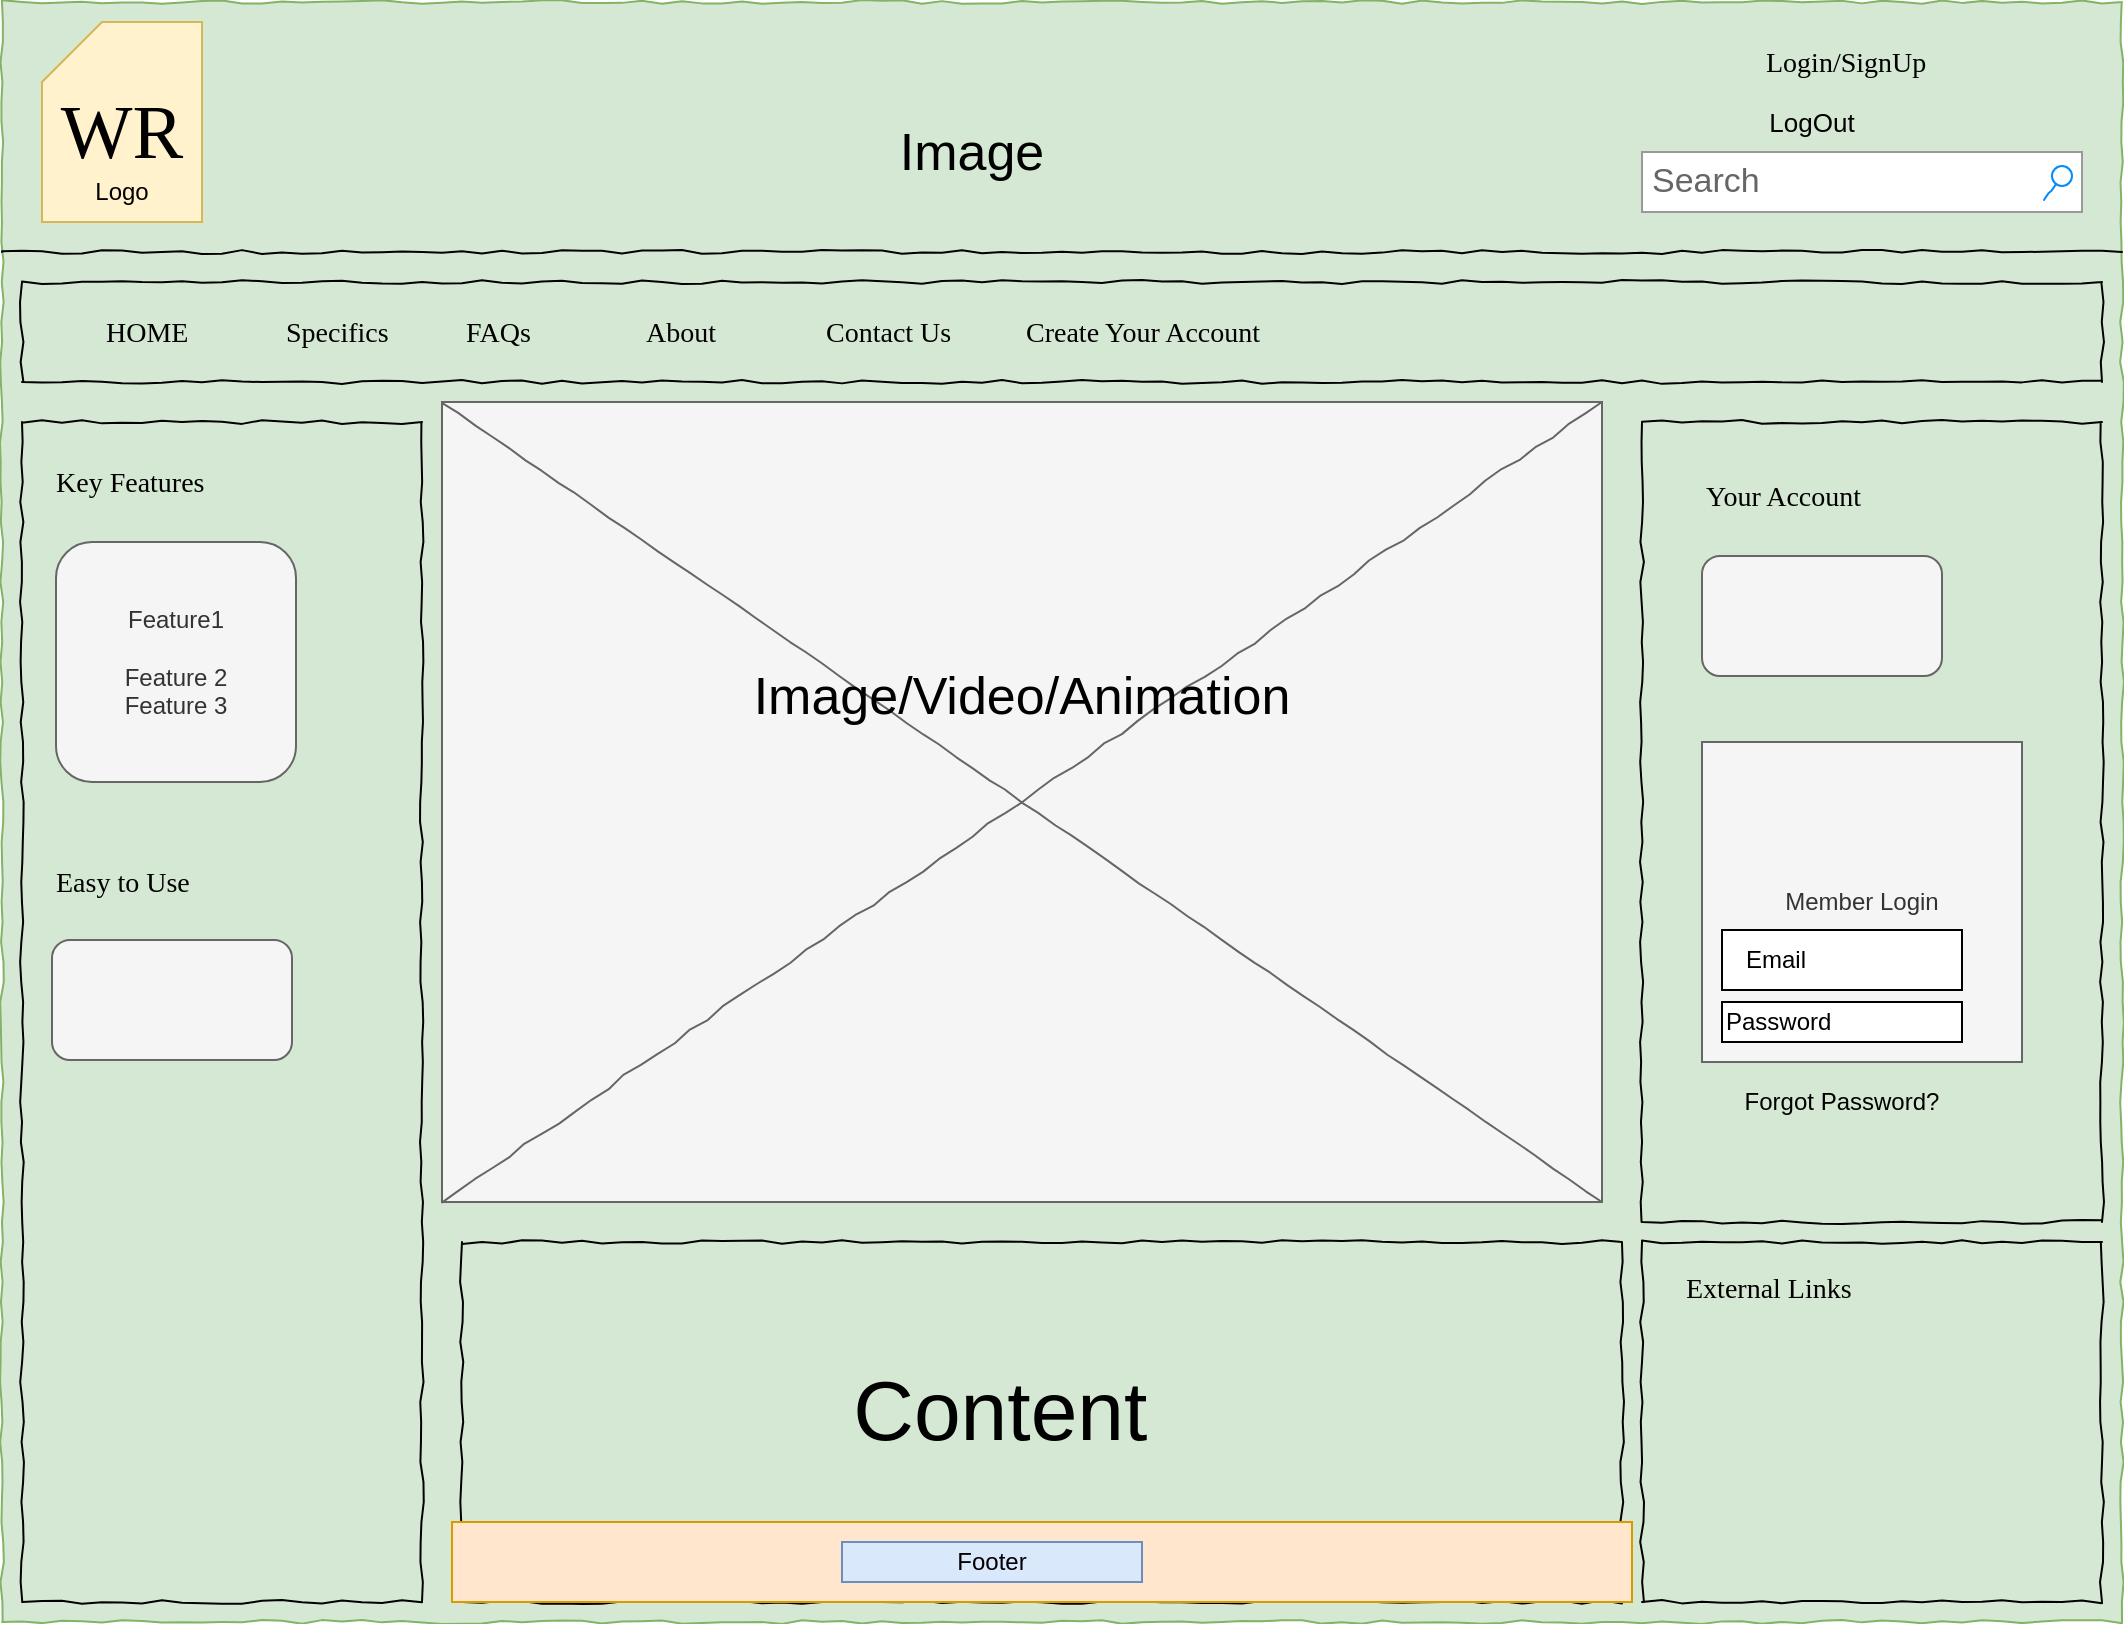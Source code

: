 <mxfile version="13.6.5" type="github"><diagram name="Page-1" id="03018318-947c-dd8e-b7a3-06fadd420f32"><mxGraphModel dx="1038" dy="580" grid="1" gridSize="10" guides="1" tooltips="1" connect="1" arrows="1" fold="1" page="1" pageScale="1" pageWidth="1100" pageHeight="850" background="#ffffff" math="0" shadow="0"><root><mxCell id="0"/><mxCell id="1" parent="0"/><mxCell id="677b7b8949515195-1" value="" style="whiteSpace=wrap;html=1;rounded=0;shadow=0;labelBackgroundColor=none;strokeColor=#82b366;strokeWidth=1;fillColor=#d5e8d4;fontFamily=Verdana;fontSize=12;align=center;comic=1;" parent="1" vertex="1"><mxGeometry x="20" y="20" width="1060" height="810" as="geometry"/></mxCell><mxCell id="677b7b8949515195-3" value="Search" style="strokeWidth=1;shadow=0;dashed=0;align=center;html=1;shape=mxgraph.mockup.forms.searchBox;strokeColor=#999999;mainText=;strokeColor2=#008cff;fontColor=#666666;fontSize=17;align=left;spacingLeft=3;rounded=0;labelBackgroundColor=none;comic=1;" parent="1" vertex="1"><mxGeometry x="840" y="95" width="220" height="30" as="geometry"/></mxCell><mxCell id="677b7b8949515195-7" value="Login/SignUp" style="text;html=1;points=[];align=left;verticalAlign=top;spacingTop=-4;fontSize=14;fontFamily=Verdana" parent="1" vertex="1"><mxGeometry x="900" y="40" width="100" height="20" as="geometry"/></mxCell><mxCell id="677b7b8949515195-8" value="" style="whiteSpace=wrap;html=1;rounded=0;shadow=0;labelBackgroundColor=none;strokeWidth=1;fillColor=none;fontFamily=Verdana;fontSize=12;align=center;comic=1;" parent="1" vertex="1"><mxGeometry x="30" y="230" width="200" height="590" as="geometry"/></mxCell><mxCell id="677b7b8949515195-9" value="" style="line;strokeWidth=1;html=1;rounded=0;shadow=0;labelBackgroundColor=none;fillColor=none;fontFamily=Verdana;fontSize=14;fontColor=#000000;align=center;comic=1;" parent="1" vertex="1"><mxGeometry x="20" y="140" width="1060" height="10" as="geometry"/></mxCell><mxCell id="677b7b8949515195-10" value="" style="whiteSpace=wrap;html=1;rounded=0;shadow=0;labelBackgroundColor=none;strokeWidth=1;fillColor=none;fontFamily=Verdana;fontSize=12;align=center;comic=1;" parent="1" vertex="1"><mxGeometry x="30" y="160" width="1040" height="50" as="geometry"/></mxCell><mxCell id="677b7b8949515195-11" value="HOME" style="text;html=1;points=[];align=left;verticalAlign=top;spacingTop=-4;fontSize=14;fontFamily=Verdana" parent="1" vertex="1"><mxGeometry x="70" y="175" width="60" height="20" as="geometry"/></mxCell><mxCell id="677b7b8949515195-12" value="Specifics" style="text;html=1;points=[];align=left;verticalAlign=top;spacingTop=-4;fontSize=14;fontFamily=Verdana" parent="1" vertex="1"><mxGeometry x="160" y="175" width="60" height="20" as="geometry"/></mxCell><mxCell id="677b7b8949515195-13" value="FAQs" style="text;html=1;points=[];align=left;verticalAlign=top;spacingTop=-4;fontSize=14;fontFamily=Verdana" parent="1" vertex="1"><mxGeometry x="250" y="175" width="60" height="20" as="geometry"/></mxCell><mxCell id="677b7b8949515195-14" value="About&amp;nbsp;" style="text;html=1;points=[];align=left;verticalAlign=top;spacingTop=-4;fontSize=14;fontFamily=Verdana" parent="1" vertex="1"><mxGeometry x="340" y="175" width="50" height="20" as="geometry"/></mxCell><mxCell id="677b7b8949515195-15" value="&lt;div style=&quot;text-align: justify&quot;&gt;&lt;br&gt;&lt;/div&gt;" style="whiteSpace=wrap;html=1;rounded=0;shadow=0;labelBackgroundColor=none;strokeWidth=1;fillColor=none;fontFamily=Verdana;fontSize=12;align=center;verticalAlign=top;spacing=10;comic=1;" parent="1" vertex="1"><mxGeometry x="250" y="640" width="580" height="180" as="geometry"/></mxCell><mxCell id="677b7b8949515195-16" value="" style="verticalLabelPosition=bottom;shadow=0;dashed=0;align=center;html=1;verticalAlign=top;strokeWidth=1;shape=mxgraph.mockup.graphics.simpleIcon;strokeColor=#666666;rounded=0;labelBackgroundColor=none;fontFamily=Verdana;fontSize=14;fontColor=#333333;comic=1;fillColor=#f5f5f5;" parent="1" vertex="1"><mxGeometry x="240" y="220" width="580" height="400" as="geometry"/></mxCell><mxCell id="677b7b8949515195-25" value="" style="whiteSpace=wrap;html=1;rounded=0;shadow=0;labelBackgroundColor=none;strokeWidth=1;fillColor=none;fontFamily=Verdana;fontSize=12;align=center;comic=1;" parent="1" vertex="1"><mxGeometry x="840" y="230" width="230" height="400" as="geometry"/></mxCell><mxCell id="677b7b8949515195-26" value="" style="whiteSpace=wrap;html=1;rounded=0;shadow=0;labelBackgroundColor=none;strokeWidth=1;fillColor=none;fontFamily=Verdana;fontSize=12;align=center;comic=1;" parent="1" vertex="1"><mxGeometry x="840" y="640" width="230" height="180" as="geometry"/></mxCell><mxCell id="677b7b8949515195-31" value="Easy to Use" style="text;html=1;points=[];align=left;verticalAlign=top;spacingTop=-4;fontSize=14;fontFamily=Verdana" parent="1" vertex="1"><mxGeometry x="45" y="450" width="170" height="20" as="geometry"/></mxCell><mxCell id="677b7b8949515195-32" value="Your Account" style="text;html=1;points=[];align=left;verticalAlign=top;spacingTop=-4;fontSize=14;fontFamily=Verdana" parent="1" vertex="1"><mxGeometry x="870" y="257" width="170" height="20" as="geometry"/></mxCell><mxCell id="677b7b8949515195-42" value="External Links" style="text;html=1;points=[];align=left;verticalAlign=top;spacingTop=-4;fontSize=14;fontFamily=Verdana" parent="1" vertex="1"><mxGeometry x="860" y="653" width="170" height="20" as="geometry"/></mxCell><mxCell id="677b7b8949515195-44" value="Key Features" style="text;html=1;points=[];align=left;verticalAlign=top;spacingTop=-4;fontSize=14;fontFamily=Verdana" parent="1" vertex="1"><mxGeometry x="45" y="250" width="170" height="20" as="geometry"/></mxCell><mxCell id="1jin1KtRM5v2VAhh-iDJ-1" value="" style="shape=card;whiteSpace=wrap;html=1;fillColor=#fff2cc;strokeColor=#d6b656;" vertex="1" parent="1"><mxGeometry x="40" y="30" width="80" height="100" as="geometry"/></mxCell><mxCell id="1jin1KtRM5v2VAhh-iDJ-2" value="&lt;font style=&quot;font-size: 38px&quot; face=&quot;Verdana&quot;&gt;WR&lt;/font&gt;" style="text;html=1;strokeColor=none;fillColor=none;align=center;verticalAlign=middle;whiteSpace=wrap;rounded=0;" vertex="1" parent="1"><mxGeometry x="60" y="75" width="40" height="20" as="geometry"/></mxCell><mxCell id="1jin1KtRM5v2VAhh-iDJ-3" value="Contact Us" style="text;html=1;points=[];align=left;verticalAlign=top;spacingTop=-4;fontSize=14;fontFamily=Verdana" vertex="1" parent="1"><mxGeometry x="430" y="175" width="60" height="20" as="geometry"/></mxCell><mxCell id="1jin1KtRM5v2VAhh-iDJ-11" value="Create Your Account" style="text;html=1;points=[];align=left;verticalAlign=top;spacingTop=-4;fontSize=14;fontFamily=Verdana" vertex="1" parent="1"><mxGeometry x="530" y="175" width="60" height="20" as="geometry"/></mxCell><mxCell id="1jin1KtRM5v2VAhh-iDJ-12" value="Feature1&lt;br&gt;&lt;br&gt;Feature 2&lt;br&gt;Feature 3" style="whiteSpace=wrap;html=1;aspect=fixed;rounded=1;fillColor=#f5f5f5;strokeColor=#666666;fontColor=#333333;" vertex="1" parent="1"><mxGeometry x="47" y="290" width="120" height="120" as="geometry"/></mxCell><mxCell id="1jin1KtRM5v2VAhh-iDJ-13" value="Text" style="text;html=1;strokeColor=none;fillColor=none;align=center;verticalAlign=middle;whiteSpace=wrap;rounded=0;" vertex="1" parent="1"><mxGeometry x="880" y="520" width="40" height="20" as="geometry"/></mxCell><mxCell id="1jin1KtRM5v2VAhh-iDJ-14" value="Member Login&lt;br&gt;" style="whiteSpace=wrap;html=1;aspect=fixed;fillColor=#f5f5f5;strokeColor=#666666;fontColor=#333333;" vertex="1" parent="1"><mxGeometry x="870" y="390" width="160" height="160" as="geometry"/></mxCell><mxCell id="1jin1KtRM5v2VAhh-iDJ-15" value="&lt;font style=&quot;font-size: 26px&quot;&gt;Image/Video/Animation&lt;/font&gt;" style="text;html=1;strokeColor=none;fillColor=none;align=center;verticalAlign=middle;whiteSpace=wrap;rounded=0;" vertex="1" parent="1"><mxGeometry x="510" y="357" width="40" height="20" as="geometry"/></mxCell><mxCell id="1jin1KtRM5v2VAhh-iDJ-16" value="" style="rounded=0;whiteSpace=wrap;html=1;" vertex="1" parent="1"><mxGeometry x="880" y="484" width="120" height="30" as="geometry"/></mxCell><mxCell id="1jin1KtRM5v2VAhh-iDJ-17" value="Email&amp;nbsp;" style="text;html=1;strokeColor=none;fillColor=none;align=left;verticalAlign=middle;whiteSpace=wrap;rounded=0;" vertex="1" parent="1"><mxGeometry x="890" y="489" width="40" height="20" as="geometry"/></mxCell><mxCell id="1jin1KtRM5v2VAhh-iDJ-20" value="&lt;font style=&quot;font-size: 42px&quot;&gt;Content&amp;nbsp;&lt;/font&gt;" style="text;html=1;strokeColor=none;fillColor=none;align=center;verticalAlign=middle;whiteSpace=wrap;rounded=0;" vertex="1" parent="1"><mxGeometry x="360" y="660" width="330" height="130" as="geometry"/></mxCell><mxCell id="1jin1KtRM5v2VAhh-iDJ-21" value="" style="rounded=0;whiteSpace=wrap;html=1;fillColor=#ffe6cc;strokeColor=#d79b00;" vertex="1" parent="1"><mxGeometry x="245" y="780" width="590" height="40" as="geometry"/></mxCell><mxCell id="1jin1KtRM5v2VAhh-iDJ-22" value="Footer" style="text;html=1;strokeColor=#6c8ebf;fillColor=#dae8fc;align=center;verticalAlign=middle;whiteSpace=wrap;rounded=0;" vertex="1" parent="1"><mxGeometry x="440" y="790" width="150" height="20" as="geometry"/></mxCell><mxCell id="1jin1KtRM5v2VAhh-iDJ-23" value="Logo" style="text;html=1;strokeColor=none;fillColor=none;align=center;verticalAlign=middle;whiteSpace=wrap;rounded=0;" vertex="1" parent="1"><mxGeometry x="60" y="105" width="40" height="20" as="geometry"/></mxCell><mxCell id="1jin1KtRM5v2VAhh-iDJ-24" value="&lt;font style=&quot;font-size: 26px&quot;&gt;Image&lt;/font&gt;" style="text;html=1;strokeColor=none;fillColor=none;align=center;verticalAlign=middle;whiteSpace=wrap;rounded=0;" vertex="1" parent="1"><mxGeometry x="390" y="70" width="230" height="50" as="geometry"/></mxCell><mxCell id="1jin1KtRM5v2VAhh-iDJ-25" value="Password" style="rounded=0;whiteSpace=wrap;html=1;align=left;" vertex="1" parent="1"><mxGeometry x="880" y="520" width="120" height="20" as="geometry"/></mxCell><mxCell id="1jin1KtRM5v2VAhh-iDJ-27" value="Forgot Password?" style="text;html=1;strokeColor=none;fillColor=none;align=center;verticalAlign=middle;whiteSpace=wrap;rounded=0;" vertex="1" parent="1"><mxGeometry x="880" y="560" width="120" height="20" as="geometry"/></mxCell><mxCell id="1jin1KtRM5v2VAhh-iDJ-28" value="&lt;font style=&quot;font-size: 13px&quot;&gt;LogOut&lt;/font&gt;" style="text;html=1;strokeColor=none;fillColor=none;align=center;verticalAlign=middle;whiteSpace=wrap;rounded=0;" vertex="1" parent="1"><mxGeometry x="910" y="70" width="30" height="20" as="geometry"/></mxCell><mxCell id="1jin1KtRM5v2VAhh-iDJ-29" value="" style="rounded=1;whiteSpace=wrap;html=1;align=left;fillColor=#f5f5f5;strokeColor=#666666;fontColor=#333333;" vertex="1" parent="1"><mxGeometry x="45" y="489" width="120" height="60" as="geometry"/></mxCell><mxCell id="1jin1KtRM5v2VAhh-iDJ-30" value="" style="rounded=1;whiteSpace=wrap;html=1;align=left;fillColor=#f5f5f5;strokeColor=#666666;fontColor=#333333;" vertex="1" parent="1"><mxGeometry x="870" y="297" width="120" height="60" as="geometry"/></mxCell></root></mxGraphModel></diagram></mxfile>